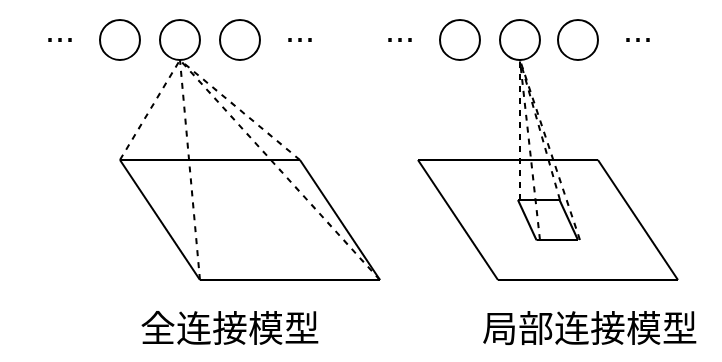 <mxfile version="18.0.1" type="github">
  <diagram id="4UekxCFJb7rVKic5ynia" name="Page-1">
    <mxGraphModel dx="964" dy="587" grid="1" gridSize="10" guides="1" tooltips="1" connect="1" arrows="1" fold="1" page="1" pageScale="1" pageWidth="827" pageHeight="1169" math="0" shadow="0">
      <root>
        <mxCell id="0" />
        <mxCell id="1" parent="0" />
        <mxCell id="hbkXXQBcBGL9sfutrZGQ-4" value="" style="endArrow=none;html=1;rounded=0;" edge="1" parent="1">
          <mxGeometry width="50" height="50" relative="1" as="geometry">
            <mxPoint x="200" y="240" as="sourcePoint" />
            <mxPoint x="290" y="240" as="targetPoint" />
          </mxGeometry>
        </mxCell>
        <mxCell id="hbkXXQBcBGL9sfutrZGQ-5" value="" style="endArrow=none;html=1;rounded=0;" edge="1" parent="1">
          <mxGeometry width="50" height="50" relative="1" as="geometry">
            <mxPoint x="240" y="300" as="sourcePoint" />
            <mxPoint x="330" y="300" as="targetPoint" />
            <Array as="points">
              <mxPoint x="240" y="300" />
            </Array>
          </mxGeometry>
        </mxCell>
        <mxCell id="hbkXXQBcBGL9sfutrZGQ-6" value="" style="endArrow=none;html=1;rounded=0;" edge="1" parent="1">
          <mxGeometry width="50" height="50" relative="1" as="geometry">
            <mxPoint x="200" y="240" as="sourcePoint" />
            <mxPoint x="240" y="300" as="targetPoint" />
          </mxGeometry>
        </mxCell>
        <mxCell id="hbkXXQBcBGL9sfutrZGQ-7" value="" style="endArrow=none;html=1;rounded=0;" edge="1" parent="1">
          <mxGeometry width="50" height="50" relative="1" as="geometry">
            <mxPoint x="290" y="240" as="sourcePoint" />
            <mxPoint x="330" y="300" as="targetPoint" />
          </mxGeometry>
        </mxCell>
        <mxCell id="hbkXXQBcBGL9sfutrZGQ-9" value="" style="endArrow=none;html=1;rounded=0;" edge="1" parent="1">
          <mxGeometry width="50" height="50" relative="1" as="geometry">
            <mxPoint x="349" y="240" as="sourcePoint" />
            <mxPoint x="439" y="240" as="targetPoint" />
          </mxGeometry>
        </mxCell>
        <mxCell id="hbkXXQBcBGL9sfutrZGQ-10" value="" style="endArrow=none;html=1;rounded=0;" edge="1" parent="1">
          <mxGeometry width="50" height="50" relative="1" as="geometry">
            <mxPoint x="389" y="300" as="sourcePoint" />
            <mxPoint x="479" y="300" as="targetPoint" />
            <Array as="points">
              <mxPoint x="389" y="300" />
            </Array>
          </mxGeometry>
        </mxCell>
        <mxCell id="hbkXXQBcBGL9sfutrZGQ-11" value="" style="endArrow=none;html=1;rounded=0;" edge="1" parent="1">
          <mxGeometry width="50" height="50" relative="1" as="geometry">
            <mxPoint x="349" y="240" as="sourcePoint" />
            <mxPoint x="389" y="300" as="targetPoint" />
          </mxGeometry>
        </mxCell>
        <mxCell id="hbkXXQBcBGL9sfutrZGQ-12" value="" style="endArrow=none;html=1;rounded=0;" edge="1" parent="1">
          <mxGeometry width="50" height="50" relative="1" as="geometry">
            <mxPoint x="439" y="240" as="sourcePoint" />
            <mxPoint x="479" y="300" as="targetPoint" />
          </mxGeometry>
        </mxCell>
        <mxCell id="hbkXXQBcBGL9sfutrZGQ-17" value="" style="group" vertex="1" connectable="0" parent="1">
          <mxGeometry x="399" y="260" width="30" height="20" as="geometry" />
        </mxCell>
        <mxCell id="hbkXXQBcBGL9sfutrZGQ-13" value="" style="endArrow=none;html=1;rounded=0;" edge="1" parent="hbkXXQBcBGL9sfutrZGQ-17">
          <mxGeometry width="50" height="50" relative="1" as="geometry">
            <mxPoint as="sourcePoint" />
            <mxPoint x="20.769" as="targetPoint" />
          </mxGeometry>
        </mxCell>
        <mxCell id="hbkXXQBcBGL9sfutrZGQ-14" value="" style="endArrow=none;html=1;rounded=0;" edge="1" parent="hbkXXQBcBGL9sfutrZGQ-17">
          <mxGeometry width="50" height="50" relative="1" as="geometry">
            <mxPoint x="9.231" y="20" as="sourcePoint" />
            <mxPoint x="30" y="20" as="targetPoint" />
            <Array as="points">
              <mxPoint x="9.231" y="20" />
            </Array>
          </mxGeometry>
        </mxCell>
        <mxCell id="hbkXXQBcBGL9sfutrZGQ-15" value="" style="endArrow=none;html=1;rounded=0;" edge="1" parent="hbkXXQBcBGL9sfutrZGQ-17">
          <mxGeometry width="50" height="50" relative="1" as="geometry">
            <mxPoint as="sourcePoint" />
            <mxPoint x="9.231" y="20" as="targetPoint" />
          </mxGeometry>
        </mxCell>
        <mxCell id="hbkXXQBcBGL9sfutrZGQ-16" value="" style="endArrow=none;html=1;rounded=0;" edge="1" parent="hbkXXQBcBGL9sfutrZGQ-17">
          <mxGeometry width="50" height="50" relative="1" as="geometry">
            <mxPoint x="20.769" as="sourcePoint" />
            <mxPoint x="30" y="20" as="targetPoint" />
          </mxGeometry>
        </mxCell>
        <mxCell id="hbkXXQBcBGL9sfutrZGQ-24" value="&lt;font style=&quot;font-size: 18px;&quot;&gt;...&lt;/font&gt;" style="text;html=1;strokeColor=none;fillColor=none;align=center;verticalAlign=middle;whiteSpace=wrap;rounded=0;" vertex="1" parent="1">
          <mxGeometry x="140" y="160" width="60" height="30" as="geometry" />
        </mxCell>
        <mxCell id="hbkXXQBcBGL9sfutrZGQ-25" value="&lt;font style=&quot;font-size: 18px;&quot;&gt;...&lt;/font&gt;" style="text;html=1;strokeColor=none;fillColor=none;align=center;verticalAlign=middle;whiteSpace=wrap;rounded=0;" vertex="1" parent="1">
          <mxGeometry x="260" y="160" width="60" height="30" as="geometry" />
        </mxCell>
        <mxCell id="hbkXXQBcBGL9sfutrZGQ-26" value="&lt;font style=&quot;font-size: 18px;&quot;&gt;...&lt;/font&gt;" style="text;html=1;strokeColor=none;fillColor=none;align=center;verticalAlign=middle;whiteSpace=wrap;rounded=0;" vertex="1" parent="1">
          <mxGeometry x="310" y="160" width="60" height="30" as="geometry" />
        </mxCell>
        <mxCell id="hbkXXQBcBGL9sfutrZGQ-27" value="" style="group" vertex="1" connectable="0" parent="1">
          <mxGeometry x="360" y="170" width="79" height="20" as="geometry" />
        </mxCell>
        <mxCell id="hbkXXQBcBGL9sfutrZGQ-21" value="" style="ellipse;whiteSpace=wrap;html=1;aspect=fixed;" vertex="1" parent="hbkXXQBcBGL9sfutrZGQ-27">
          <mxGeometry width="20" height="20" as="geometry" />
        </mxCell>
        <mxCell id="hbkXXQBcBGL9sfutrZGQ-22" value="" style="ellipse;whiteSpace=wrap;html=1;aspect=fixed;" vertex="1" parent="hbkXXQBcBGL9sfutrZGQ-27">
          <mxGeometry x="30" width="20" height="20" as="geometry" />
        </mxCell>
        <mxCell id="hbkXXQBcBGL9sfutrZGQ-23" value="" style="ellipse;whiteSpace=wrap;html=1;aspect=fixed;" vertex="1" parent="hbkXXQBcBGL9sfutrZGQ-27">
          <mxGeometry x="59" width="20" height="20" as="geometry" />
        </mxCell>
        <mxCell id="hbkXXQBcBGL9sfutrZGQ-28" value="" style="group" vertex="1" connectable="0" parent="1">
          <mxGeometry x="190" y="170" width="80" height="20" as="geometry" />
        </mxCell>
        <mxCell id="hbkXXQBcBGL9sfutrZGQ-18" value="" style="ellipse;whiteSpace=wrap;html=1;aspect=fixed;" vertex="1" parent="hbkXXQBcBGL9sfutrZGQ-28">
          <mxGeometry x="30" width="20" height="20" as="geometry" />
        </mxCell>
        <mxCell id="hbkXXQBcBGL9sfutrZGQ-19" value="" style="ellipse;whiteSpace=wrap;html=1;aspect=fixed;" vertex="1" parent="hbkXXQBcBGL9sfutrZGQ-28">
          <mxGeometry x="60" width="20" height="20" as="geometry" />
        </mxCell>
        <mxCell id="hbkXXQBcBGL9sfutrZGQ-20" value="" style="ellipse;whiteSpace=wrap;html=1;aspect=fixed;" vertex="1" parent="hbkXXQBcBGL9sfutrZGQ-28">
          <mxGeometry width="20" height="20" as="geometry" />
        </mxCell>
        <mxCell id="hbkXXQBcBGL9sfutrZGQ-29" value="&lt;font style=&quot;font-size: 18px;&quot;&gt;...&lt;/font&gt;" style="text;html=1;strokeColor=none;fillColor=none;align=center;verticalAlign=middle;whiteSpace=wrap;rounded=0;" vertex="1" parent="1">
          <mxGeometry x="429" y="160" width="60" height="30" as="geometry" />
        </mxCell>
        <mxCell id="hbkXXQBcBGL9sfutrZGQ-30" value="" style="endArrow=none;dashed=1;html=1;rounded=0;fontSize=18;entryX=0.5;entryY=1;entryDx=0;entryDy=0;" edge="1" parent="1" target="hbkXXQBcBGL9sfutrZGQ-18">
          <mxGeometry width="50" height="50" relative="1" as="geometry">
            <mxPoint x="200" y="240" as="sourcePoint" />
            <mxPoint x="150" y="250" as="targetPoint" />
          </mxGeometry>
        </mxCell>
        <mxCell id="hbkXXQBcBGL9sfutrZGQ-31" value="" style="endArrow=none;dashed=1;html=1;rounded=0;fontSize=18;entryX=0.5;entryY=1;entryDx=0;entryDy=0;" edge="1" parent="1" target="hbkXXQBcBGL9sfutrZGQ-18">
          <mxGeometry width="50" height="50" relative="1" as="geometry">
            <mxPoint x="290" y="240" as="sourcePoint" />
            <mxPoint x="240" y="200" as="targetPoint" />
          </mxGeometry>
        </mxCell>
        <mxCell id="hbkXXQBcBGL9sfutrZGQ-32" value="" style="endArrow=none;dashed=1;html=1;rounded=0;fontSize=18;" edge="1" parent="1">
          <mxGeometry width="50" height="50" relative="1" as="geometry">
            <mxPoint x="240" y="300" as="sourcePoint" />
            <mxPoint x="230" y="190" as="targetPoint" />
          </mxGeometry>
        </mxCell>
        <mxCell id="hbkXXQBcBGL9sfutrZGQ-33" value="" style="endArrow=none;dashed=1;html=1;rounded=0;fontSize=18;entryX=0.5;entryY=1;entryDx=0;entryDy=0;" edge="1" parent="1" target="hbkXXQBcBGL9sfutrZGQ-18">
          <mxGeometry width="50" height="50" relative="1" as="geometry">
            <mxPoint x="330" y="300" as="sourcePoint" />
            <mxPoint x="260" y="220" as="targetPoint" />
          </mxGeometry>
        </mxCell>
        <mxCell id="hbkXXQBcBGL9sfutrZGQ-34" value="" style="endArrow=none;dashed=1;html=1;rounded=0;fontSize=18;" edge="1" parent="1">
          <mxGeometry width="50" height="50" relative="1" as="geometry">
            <mxPoint x="400" y="260" as="sourcePoint" />
            <mxPoint x="400" y="190" as="targetPoint" />
          </mxGeometry>
        </mxCell>
        <mxCell id="hbkXXQBcBGL9sfutrZGQ-35" value="" style="endArrow=none;dashed=1;html=1;rounded=0;fontSize=18;entryX=0.5;entryY=1;entryDx=0;entryDy=0;" edge="1" parent="1" target="hbkXXQBcBGL9sfutrZGQ-22">
          <mxGeometry width="50" height="50" relative="1" as="geometry">
            <mxPoint x="420" y="260" as="sourcePoint" />
            <mxPoint x="280" y="240" as="targetPoint" />
          </mxGeometry>
        </mxCell>
        <mxCell id="hbkXXQBcBGL9sfutrZGQ-36" value="" style="endArrow=none;dashed=1;html=1;rounded=0;fontSize=18;entryX=0.5;entryY=1;entryDx=0;entryDy=0;" edge="1" parent="1" target="hbkXXQBcBGL9sfutrZGQ-22">
          <mxGeometry width="50" height="50" relative="1" as="geometry">
            <mxPoint x="410" y="280" as="sourcePoint" />
            <mxPoint x="290" y="250" as="targetPoint" />
          </mxGeometry>
        </mxCell>
        <mxCell id="hbkXXQBcBGL9sfutrZGQ-37" value="" style="endArrow=none;dashed=1;html=1;rounded=0;fontSize=18;entryX=0.5;entryY=1;entryDx=0;entryDy=0;" edge="1" parent="1" target="hbkXXQBcBGL9sfutrZGQ-22">
          <mxGeometry width="50" height="50" relative="1" as="geometry">
            <mxPoint x="430" y="280" as="sourcePoint" />
            <mxPoint x="300" y="260" as="targetPoint" />
          </mxGeometry>
        </mxCell>
        <mxCell id="hbkXXQBcBGL9sfutrZGQ-38" value="全连接模型" style="text;html=1;strokeColor=none;fillColor=none;align=center;verticalAlign=middle;whiteSpace=wrap;rounded=0;fontSize=18;" vertex="1" parent="1">
          <mxGeometry x="200" y="310" width="110" height="30" as="geometry" />
        </mxCell>
        <mxCell id="hbkXXQBcBGL9sfutrZGQ-39" value="局部连接模型" style="text;html=1;strokeColor=none;fillColor=none;align=center;verticalAlign=middle;whiteSpace=wrap;rounded=0;fontSize=18;" vertex="1" parent="1">
          <mxGeometry x="370" y="310" width="130" height="30" as="geometry" />
        </mxCell>
      </root>
    </mxGraphModel>
  </diagram>
</mxfile>
